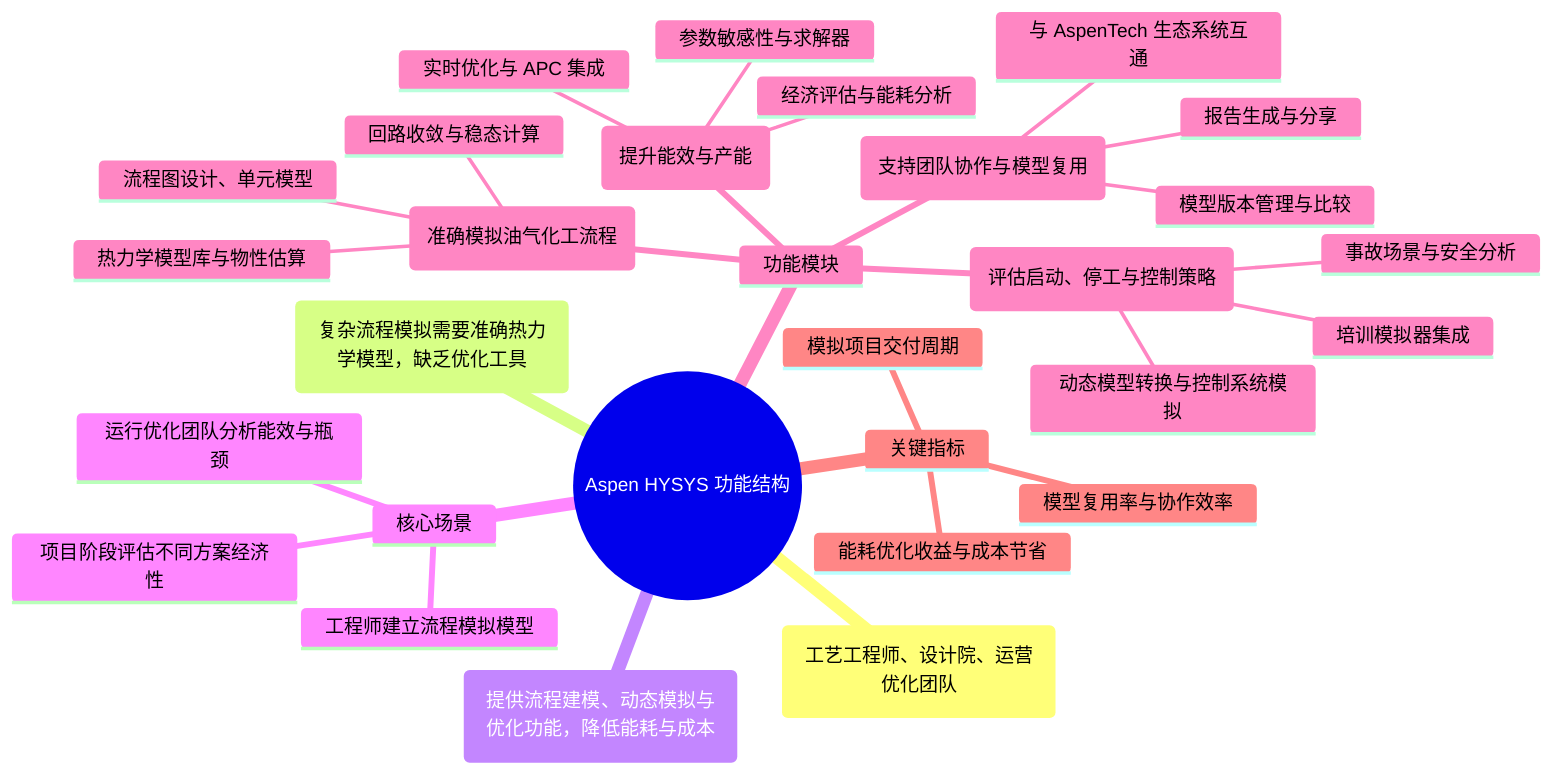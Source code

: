 %% Auto-generated by scripts/generate_assets.py
mindmap
  root((Aspen HYSYS 功能结构))
    目标用户(工艺工程师、设计院、运营优化团队)
    核心痛点(复杂流程模拟需要准确热力学模型，缺乏优化工具)
    价值主张(提供流程建模、动态模拟与优化功能，降低能耗与成本)
    核心场景
      工程师建立流程模拟模型
      运行优化团队分析能效与瓶颈
      项目阶段评估不同方案经济性
    功能模块
      流程建模(准确模拟油气化工流程)
        热力学模型库与物性估算
        流程图设计、单元模型
        回路收敛与稳态计算
      动态模拟(评估启动、停工与控制策略)
        动态模型转换与控制系统模拟
        事故场景与安全分析
        培训模拟器集成
      优化与敏感性分析(提升能效与产能)
        经济评估与能耗分析
        参数敏感性与求解器
        实时优化与 APC 集成
      数据与协作(支持团队协作与模型复用)
        模型版本管理与比较
        与 AspenTech 生态系统互通
        报告生成与分享
    关键指标
      模拟项目交付周期
      能耗优化收益与成本节省
      模型复用率与协作效率